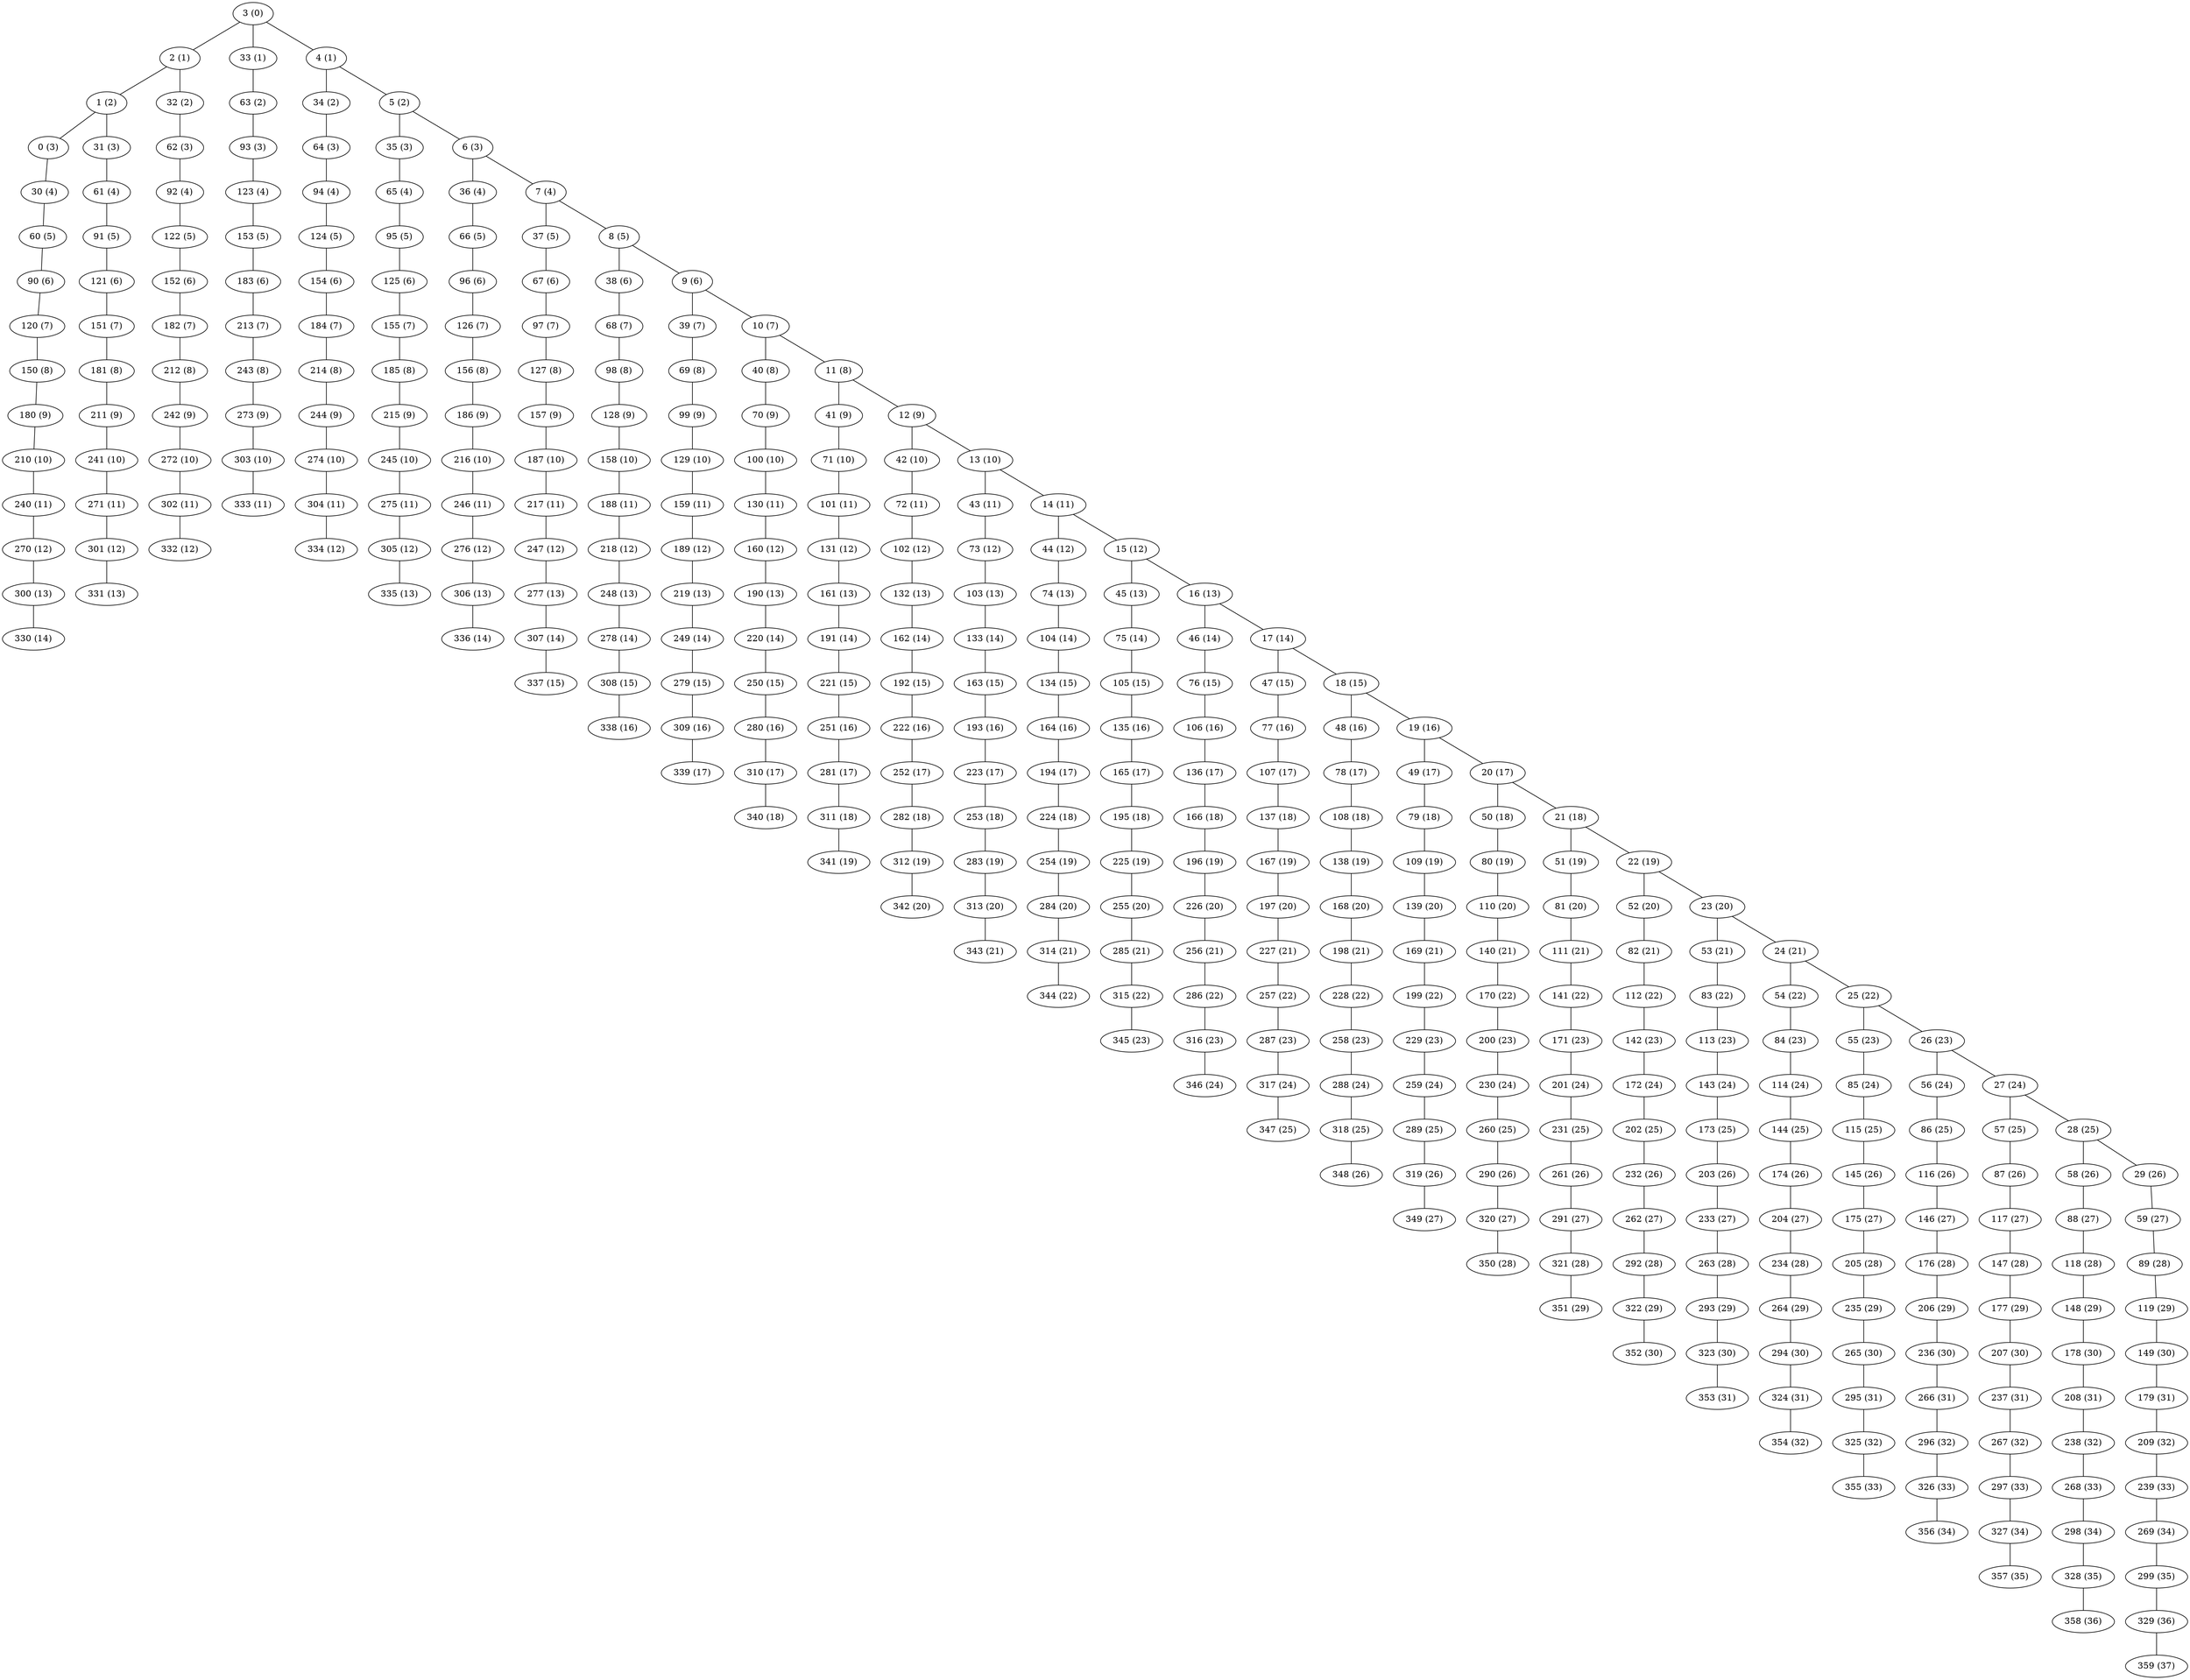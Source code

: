 graph G {
  2 [label="2 (1)"];
  3 [label="3 (0)"];
  33 [label="33 (1)"];
  4 [label="4 (1)"];
  1 [label="1 (2)"];
  32 [label="32 (2)"];
  34 [label="34 (2)"];
  5 [label="5 (2)"];
  63 [label="63 (2)"];
  0 [label="0 (3)"];
  31 [label="31 (3)"];
  35 [label="35 (3)"];
  6 [label="6 (3)"];
  62 [label="62 (3)"];
  64 [label="64 (3)"];
  93 [label="93 (3)"];
  30 [label="30 (4)"];
  36 [label="36 (4)"];
  7 [label="7 (4)"];
  61 [label="61 (4)"];
  65 [label="65 (4)"];
  92 [label="92 (4)"];
  94 [label="94 (4)"];
  123 [label="123 (4)"];
  37 [label="37 (5)"];
  8 [label="8 (5)"];
  60 [label="60 (5)"];
  66 [label="66 (5)"];
  91 [label="91 (5)"];
  95 [label="95 (5)"];
  122 [label="122 (5)"];
  124 [label="124 (5)"];
  153 [label="153 (5)"];
  38 [label="38 (6)"];
  9 [label="9 (6)"];
  67 [label="67 (6)"];
  90 [label="90 (6)"];
  96 [label="96 (6)"];
  121 [label="121 (6)"];
  125 [label="125 (6)"];
  152 [label="152 (6)"];
  154 [label="154 (6)"];
  183 [label="183 (6)"];
  39 [label="39 (7)"];
  10 [label="10 (7)"];
  68 [label="68 (7)"];
  97 [label="97 (7)"];
  120 [label="120 (7)"];
  126 [label="126 (7)"];
  151 [label="151 (7)"];
  155 [label="155 (7)"];
  182 [label="182 (7)"];
  184 [label="184 (7)"];
  213 [label="213 (7)"];
  40 [label="40 (8)"];
  11 [label="11 (8)"];
  69 [label="69 (8)"];
  98 [label="98 (8)"];
  127 [label="127 (8)"];
  150 [label="150 (8)"];
  156 [label="156 (8)"];
  181 [label="181 (8)"];
  185 [label="185 (8)"];
  212 [label="212 (8)"];
  214 [label="214 (8)"];
  243 [label="243 (8)"];
  41 [label="41 (9)"];
  12 [label="12 (9)"];
  70 [label="70 (9)"];
  99 [label="99 (9)"];
  128 [label="128 (9)"];
  157 [label="157 (9)"];
  180 [label="180 (9)"];
  186 [label="186 (9)"];
  211 [label="211 (9)"];
  215 [label="215 (9)"];
  242 [label="242 (9)"];
  244 [label="244 (9)"];
  273 [label="273 (9)"];
  42 [label="42 (10)"];
  13 [label="13 (10)"];
  71 [label="71 (10)"];
  100 [label="100 (10)"];
  129 [label="129 (10)"];
  158 [label="158 (10)"];
  187 [label="187 (10)"];
  210 [label="210 (10)"];
  216 [label="216 (10)"];
  241 [label="241 (10)"];
  245 [label="245 (10)"];
  272 [label="272 (10)"];
  274 [label="274 (10)"];
  303 [label="303 (10)"];
  43 [label="43 (11)"];
  14 [label="14 (11)"];
  72 [label="72 (11)"];
  101 [label="101 (11)"];
  130 [label="130 (11)"];
  159 [label="159 (11)"];
  188 [label="188 (11)"];
  217 [label="217 (11)"];
  240 [label="240 (11)"];
  246 [label="246 (11)"];
  271 [label="271 (11)"];
  275 [label="275 (11)"];
  302 [label="302 (11)"];
  304 [label="304 (11)"];
  333 [label="333 (11)"];
  44 [label="44 (12)"];
  15 [label="15 (12)"];
  73 [label="73 (12)"];
  102 [label="102 (12)"];
  131 [label="131 (12)"];
  160 [label="160 (12)"];
  189 [label="189 (12)"];
  218 [label="218 (12)"];
  247 [label="247 (12)"];
  270 [label="270 (12)"];
  276 [label="276 (12)"];
  301 [label="301 (12)"];
  305 [label="305 (12)"];
  332 [label="332 (12)"];
  334 [label="334 (12)"];
  45 [label="45 (13)"];
  16 [label="16 (13)"];
  74 [label="74 (13)"];
  103 [label="103 (13)"];
  132 [label="132 (13)"];
  161 [label="161 (13)"];
  190 [label="190 (13)"];
  219 [label="219 (13)"];
  248 [label="248 (13)"];
  277 [label="277 (13)"];
  300 [label="300 (13)"];
  306 [label="306 (13)"];
  331 [label="331 (13)"];
  335 [label="335 (13)"];
  46 [label="46 (14)"];
  17 [label="17 (14)"];
  75 [label="75 (14)"];
  104 [label="104 (14)"];
  133 [label="133 (14)"];
  162 [label="162 (14)"];
  191 [label="191 (14)"];
  220 [label="220 (14)"];
  249 [label="249 (14)"];
  278 [label="278 (14)"];
  307 [label="307 (14)"];
  330 [label="330 (14)"];
  336 [label="336 (14)"];
  47 [label="47 (15)"];
  18 [label="18 (15)"];
  76 [label="76 (15)"];
  105 [label="105 (15)"];
  134 [label="134 (15)"];
  163 [label="163 (15)"];
  192 [label="192 (15)"];
  221 [label="221 (15)"];
  250 [label="250 (15)"];
  279 [label="279 (15)"];
  308 [label="308 (15)"];
  337 [label="337 (15)"];
  48 [label="48 (16)"];
  19 [label="19 (16)"];
  77 [label="77 (16)"];
  106 [label="106 (16)"];
  135 [label="135 (16)"];
  164 [label="164 (16)"];
  193 [label="193 (16)"];
  222 [label="222 (16)"];
  251 [label="251 (16)"];
  280 [label="280 (16)"];
  309 [label="309 (16)"];
  338 [label="338 (16)"];
  49 [label="49 (17)"];
  20 [label="20 (17)"];
  78 [label="78 (17)"];
  107 [label="107 (17)"];
  136 [label="136 (17)"];
  165 [label="165 (17)"];
  194 [label="194 (17)"];
  223 [label="223 (17)"];
  252 [label="252 (17)"];
  281 [label="281 (17)"];
  310 [label="310 (17)"];
  339 [label="339 (17)"];
  50 [label="50 (18)"];
  21 [label="21 (18)"];
  79 [label="79 (18)"];
  108 [label="108 (18)"];
  137 [label="137 (18)"];
  166 [label="166 (18)"];
  195 [label="195 (18)"];
  224 [label="224 (18)"];
  253 [label="253 (18)"];
  282 [label="282 (18)"];
  311 [label="311 (18)"];
  340 [label="340 (18)"];
  51 [label="51 (19)"];
  22 [label="22 (19)"];
  80 [label="80 (19)"];
  109 [label="109 (19)"];
  138 [label="138 (19)"];
  167 [label="167 (19)"];
  196 [label="196 (19)"];
  225 [label="225 (19)"];
  254 [label="254 (19)"];
  283 [label="283 (19)"];
  312 [label="312 (19)"];
  341 [label="341 (19)"];
  52 [label="52 (20)"];
  23 [label="23 (20)"];
  81 [label="81 (20)"];
  110 [label="110 (20)"];
  139 [label="139 (20)"];
  168 [label="168 (20)"];
  197 [label="197 (20)"];
  226 [label="226 (20)"];
  255 [label="255 (20)"];
  284 [label="284 (20)"];
  313 [label="313 (20)"];
  342 [label="342 (20)"];
  53 [label="53 (21)"];
  24 [label="24 (21)"];
  82 [label="82 (21)"];
  111 [label="111 (21)"];
  140 [label="140 (21)"];
  169 [label="169 (21)"];
  198 [label="198 (21)"];
  227 [label="227 (21)"];
  256 [label="256 (21)"];
  285 [label="285 (21)"];
  314 [label="314 (21)"];
  343 [label="343 (21)"];
  54 [label="54 (22)"];
  25 [label="25 (22)"];
  83 [label="83 (22)"];
  112 [label="112 (22)"];
  141 [label="141 (22)"];
  170 [label="170 (22)"];
  199 [label="199 (22)"];
  228 [label="228 (22)"];
  257 [label="257 (22)"];
  286 [label="286 (22)"];
  315 [label="315 (22)"];
  344 [label="344 (22)"];
  55 [label="55 (23)"];
  26 [label="26 (23)"];
  84 [label="84 (23)"];
  113 [label="113 (23)"];
  142 [label="142 (23)"];
  171 [label="171 (23)"];
  200 [label="200 (23)"];
  229 [label="229 (23)"];
  258 [label="258 (23)"];
  287 [label="287 (23)"];
  316 [label="316 (23)"];
  345 [label="345 (23)"];
  56 [label="56 (24)"];
  27 [label="27 (24)"];
  85 [label="85 (24)"];
  114 [label="114 (24)"];
  143 [label="143 (24)"];
  172 [label="172 (24)"];
  201 [label="201 (24)"];
  230 [label="230 (24)"];
  259 [label="259 (24)"];
  288 [label="288 (24)"];
  317 [label="317 (24)"];
  346 [label="346 (24)"];
  57 [label="57 (25)"];
  28 [label="28 (25)"];
  86 [label="86 (25)"];
  115 [label="115 (25)"];
  144 [label="144 (25)"];
  173 [label="173 (25)"];
  202 [label="202 (25)"];
  231 [label="231 (25)"];
  260 [label="260 (25)"];
  289 [label="289 (25)"];
  318 [label="318 (25)"];
  347 [label="347 (25)"];
  58 [label="58 (26)"];
  29 [label="29 (26)"];
  87 [label="87 (26)"];
  116 [label="116 (26)"];
  145 [label="145 (26)"];
  174 [label="174 (26)"];
  203 [label="203 (26)"];
  232 [label="232 (26)"];
  261 [label="261 (26)"];
  290 [label="290 (26)"];
  319 [label="319 (26)"];
  348 [label="348 (26)"];
  59 [label="59 (27)"];
  88 [label="88 (27)"];
  117 [label="117 (27)"];
  146 [label="146 (27)"];
  175 [label="175 (27)"];
  204 [label="204 (27)"];
  233 [label="233 (27)"];
  262 [label="262 (27)"];
  291 [label="291 (27)"];
  320 [label="320 (27)"];
  349 [label="349 (27)"];
  89 [label="89 (28)"];
  118 [label="118 (28)"];
  147 [label="147 (28)"];
  176 [label="176 (28)"];
  205 [label="205 (28)"];
  234 [label="234 (28)"];
  263 [label="263 (28)"];
  292 [label="292 (28)"];
  321 [label="321 (28)"];
  350 [label="350 (28)"];
  119 [label="119 (29)"];
  148 [label="148 (29)"];
  177 [label="177 (29)"];
  206 [label="206 (29)"];
  235 [label="235 (29)"];
  264 [label="264 (29)"];
  293 [label="293 (29)"];
  322 [label="322 (29)"];
  351 [label="351 (29)"];
  149 [label="149 (30)"];
  178 [label="178 (30)"];
  207 [label="207 (30)"];
  236 [label="236 (30)"];
  265 [label="265 (30)"];
  294 [label="294 (30)"];
  323 [label="323 (30)"];
  352 [label="352 (30)"];
  179 [label="179 (31)"];
  208 [label="208 (31)"];
  237 [label="237 (31)"];
  266 [label="266 (31)"];
  295 [label="295 (31)"];
  324 [label="324 (31)"];
  353 [label="353 (31)"];
  209 [label="209 (32)"];
  238 [label="238 (32)"];
  267 [label="267 (32)"];
  296 [label="296 (32)"];
  325 [label="325 (32)"];
  354 [label="354 (32)"];
  239 [label="239 (33)"];
  268 [label="268 (33)"];
  297 [label="297 (33)"];
  326 [label="326 (33)"];
  355 [label="355 (33)"];
  269 [label="269 (34)"];
  298 [label="298 (34)"];
  327 [label="327 (34)"];
  356 [label="356 (34)"];
  299 [label="299 (35)"];
  328 [label="328 (35)"];
  357 [label="357 (35)"];
  329 [label="329 (36)"];
  358 [label="358 (36)"];
  359 [label="359 (37)"];
   3 -- 2;
   3 -- 33;
   3 -- 4;
   2 -- 1;
   2 -- 32;
   4 -- 34;
   4 -- 5;
   33 -- 63;
   1 -- 0;
   1 -- 31;
   5 -- 35;
   5 -- 6;
   32 -- 62;
   34 -- 64;
   63 -- 93;
   0 -- 30;
   6 -- 36;
   6 -- 7;
   31 -- 61;
   35 -- 65;
   62 -- 92;
   64 -- 94;
   93 -- 123;
   7 -- 37;
   7 -- 8;
   30 -- 60;
   36 -- 66;
   61 -- 91;
   65 -- 95;
   92 -- 122;
   94 -- 124;
   123 -- 153;
   8 -- 38;
   8 -- 9;
   37 -- 67;
   60 -- 90;
   66 -- 96;
   91 -- 121;
   95 -- 125;
   122 -- 152;
   124 -- 154;
   153 -- 183;
   9 -- 39;
   9 -- 10;
   38 -- 68;
   67 -- 97;
   90 -- 120;
   96 -- 126;
   121 -- 151;
   125 -- 155;
   152 -- 182;
   154 -- 184;
   183 -- 213;
   10 -- 40;
   10 -- 11;
   39 -- 69;
   68 -- 98;
   97 -- 127;
   120 -- 150;
   126 -- 156;
   151 -- 181;
   155 -- 185;
   182 -- 212;
   184 -- 214;
   213 -- 243;
   11 -- 41;
   11 -- 12;
   40 -- 70;
   69 -- 99;
   98 -- 128;
   127 -- 157;
   150 -- 180;
   156 -- 186;
   181 -- 211;
   185 -- 215;
   212 -- 242;
   214 -- 244;
   243 -- 273;
   12 -- 42;
   12 -- 13;
   41 -- 71;
   70 -- 100;
   99 -- 129;
   128 -- 158;
   157 -- 187;
   180 -- 210;
   186 -- 216;
   211 -- 241;
   215 -- 245;
   242 -- 272;
   244 -- 274;
   273 -- 303;
   13 -- 43;
   13 -- 14;
   42 -- 72;
   71 -- 101;
   100 -- 130;
   129 -- 159;
   158 -- 188;
   187 -- 217;
   210 -- 240;
   216 -- 246;
   241 -- 271;
   245 -- 275;
   272 -- 302;
   274 -- 304;
   303 -- 333;
   14 -- 44;
   14 -- 15;
   43 -- 73;
   72 -- 102;
   101 -- 131;
   130 -- 160;
   159 -- 189;
   188 -- 218;
   217 -- 247;
   240 -- 270;
   246 -- 276;
   271 -- 301;
   275 -- 305;
   302 -- 332;
   304 -- 334;
   15 -- 45;
   15 -- 16;
   44 -- 74;
   73 -- 103;
   102 -- 132;
   131 -- 161;
   160 -- 190;
   189 -- 219;
   218 -- 248;
   247 -- 277;
   270 -- 300;
   276 -- 306;
   301 -- 331;
   305 -- 335;
   16 -- 46;
   16 -- 17;
   45 -- 75;
   74 -- 104;
   103 -- 133;
   132 -- 162;
   161 -- 191;
   190 -- 220;
   219 -- 249;
   248 -- 278;
   277 -- 307;
   300 -- 330;
   306 -- 336;
   17 -- 47;
   17 -- 18;
   46 -- 76;
   75 -- 105;
   104 -- 134;
   133 -- 163;
   162 -- 192;
   191 -- 221;
   220 -- 250;
   249 -- 279;
   278 -- 308;
   307 -- 337;
   18 -- 48;
   18 -- 19;
   47 -- 77;
   76 -- 106;
   105 -- 135;
   134 -- 164;
   163 -- 193;
   192 -- 222;
   221 -- 251;
   250 -- 280;
   279 -- 309;
   308 -- 338;
   19 -- 49;
   19 -- 20;
   48 -- 78;
   77 -- 107;
   106 -- 136;
   135 -- 165;
   164 -- 194;
   193 -- 223;
   222 -- 252;
   251 -- 281;
   280 -- 310;
   309 -- 339;
   20 -- 50;
   20 -- 21;
   49 -- 79;
   78 -- 108;
   107 -- 137;
   136 -- 166;
   165 -- 195;
   194 -- 224;
   223 -- 253;
   252 -- 282;
   281 -- 311;
   310 -- 340;
   21 -- 51;
   21 -- 22;
   50 -- 80;
   79 -- 109;
   108 -- 138;
   137 -- 167;
   166 -- 196;
   195 -- 225;
   224 -- 254;
   253 -- 283;
   282 -- 312;
   311 -- 341;
   22 -- 52;
   22 -- 23;
   51 -- 81;
   80 -- 110;
   109 -- 139;
   138 -- 168;
   167 -- 197;
   196 -- 226;
   225 -- 255;
   254 -- 284;
   283 -- 313;
   312 -- 342;
   23 -- 53;
   23 -- 24;
   52 -- 82;
   81 -- 111;
   110 -- 140;
   139 -- 169;
   168 -- 198;
   197 -- 227;
   226 -- 256;
   255 -- 285;
   284 -- 314;
   313 -- 343;
   24 -- 54;
   24 -- 25;
   53 -- 83;
   82 -- 112;
   111 -- 141;
   140 -- 170;
   169 -- 199;
   198 -- 228;
   227 -- 257;
   256 -- 286;
   285 -- 315;
   314 -- 344;
   25 -- 55;
   25 -- 26;
   54 -- 84;
   83 -- 113;
   112 -- 142;
   141 -- 171;
   170 -- 200;
   199 -- 229;
   228 -- 258;
   257 -- 287;
   286 -- 316;
   315 -- 345;
   26 -- 56;
   26 -- 27;
   55 -- 85;
   84 -- 114;
   113 -- 143;
   142 -- 172;
   171 -- 201;
   200 -- 230;
   229 -- 259;
   258 -- 288;
   287 -- 317;
   316 -- 346;
   27 -- 57;
   27 -- 28;
   56 -- 86;
   85 -- 115;
   114 -- 144;
   143 -- 173;
   172 -- 202;
   201 -- 231;
   230 -- 260;
   259 -- 289;
   288 -- 318;
   317 -- 347;
   28 -- 58;
   28 -- 29;
   57 -- 87;
   86 -- 116;
   115 -- 145;
   144 -- 174;
   173 -- 203;
   202 -- 232;
   231 -- 261;
   260 -- 290;
   289 -- 319;
   318 -- 348;
   29 -- 59;
   58 -- 88;
   87 -- 117;
   116 -- 146;
   145 -- 175;
   174 -- 204;
   203 -- 233;
   232 -- 262;
   261 -- 291;
   290 -- 320;
   319 -- 349;
   59 -- 89;
   88 -- 118;
   117 -- 147;
   146 -- 176;
   175 -- 205;
   204 -- 234;
   233 -- 263;
   262 -- 292;
   291 -- 321;
   320 -- 350;
   89 -- 119;
   118 -- 148;
   147 -- 177;
   176 -- 206;
   205 -- 235;
   234 -- 264;
   263 -- 293;
   292 -- 322;
   321 -- 351;
   119 -- 149;
   148 -- 178;
   177 -- 207;
   206 -- 236;
   235 -- 265;
   264 -- 294;
   293 -- 323;
   322 -- 352;
   149 -- 179;
   178 -- 208;
   207 -- 237;
   236 -- 266;
   265 -- 295;
   294 -- 324;
   323 -- 353;
   179 -- 209;
   208 -- 238;
   237 -- 267;
   266 -- 296;
   295 -- 325;
   324 -- 354;
   209 -- 239;
   238 -- 268;
   267 -- 297;
   296 -- 326;
   325 -- 355;
   239 -- 269;
   268 -- 298;
   297 -- 327;
   326 -- 356;
   269 -- 299;
   298 -- 328;
   327 -- 357;
   299 -- 329;
   328 -- 358;
   329 -- 359;
}

